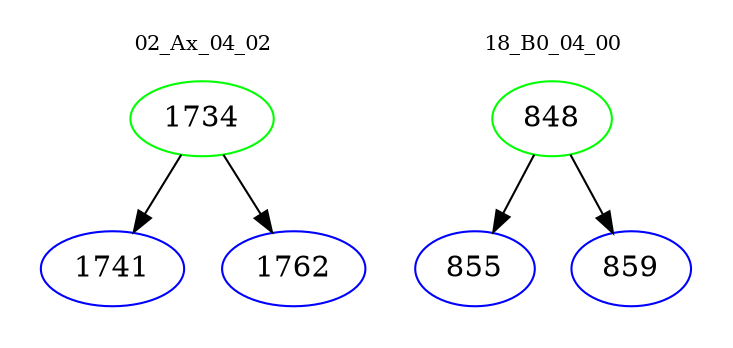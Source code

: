 digraph{
subgraph cluster_0 {
color = white
label = "02_Ax_04_02";
fontsize=10;
T0_1734 [label="1734", color="green"]
T0_1734 -> T0_1741 [color="black"]
T0_1741 [label="1741", color="blue"]
T0_1734 -> T0_1762 [color="black"]
T0_1762 [label="1762", color="blue"]
}
subgraph cluster_1 {
color = white
label = "18_B0_04_00";
fontsize=10;
T1_848 [label="848", color="green"]
T1_848 -> T1_855 [color="black"]
T1_855 [label="855", color="blue"]
T1_848 -> T1_859 [color="black"]
T1_859 [label="859", color="blue"]
}
}
